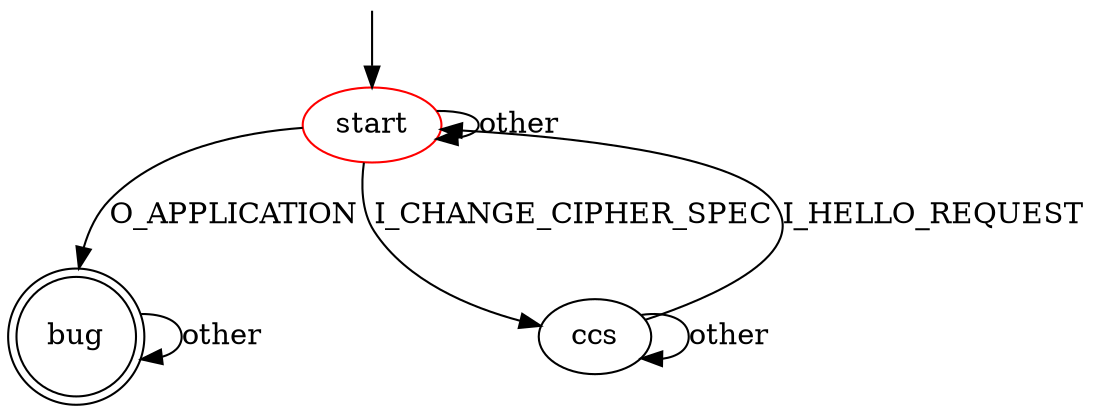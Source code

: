 digraph G {
label=""
start [color="red"]
bug [shape="doublecircle"]

start -> start [label="other"]
start -> bug [label="O_APPLICATION"]
start -> ccs [label="I_CHANGE_CIPHER_SPEC"]

ccs -> start [label="I_HELLO_REQUEST"]
ccs -> ccs [label="other"]

bug -> bug [label="other"]

__start0 [label="" shape="none" width="0" height="0"];
__start0 -> start;
}
